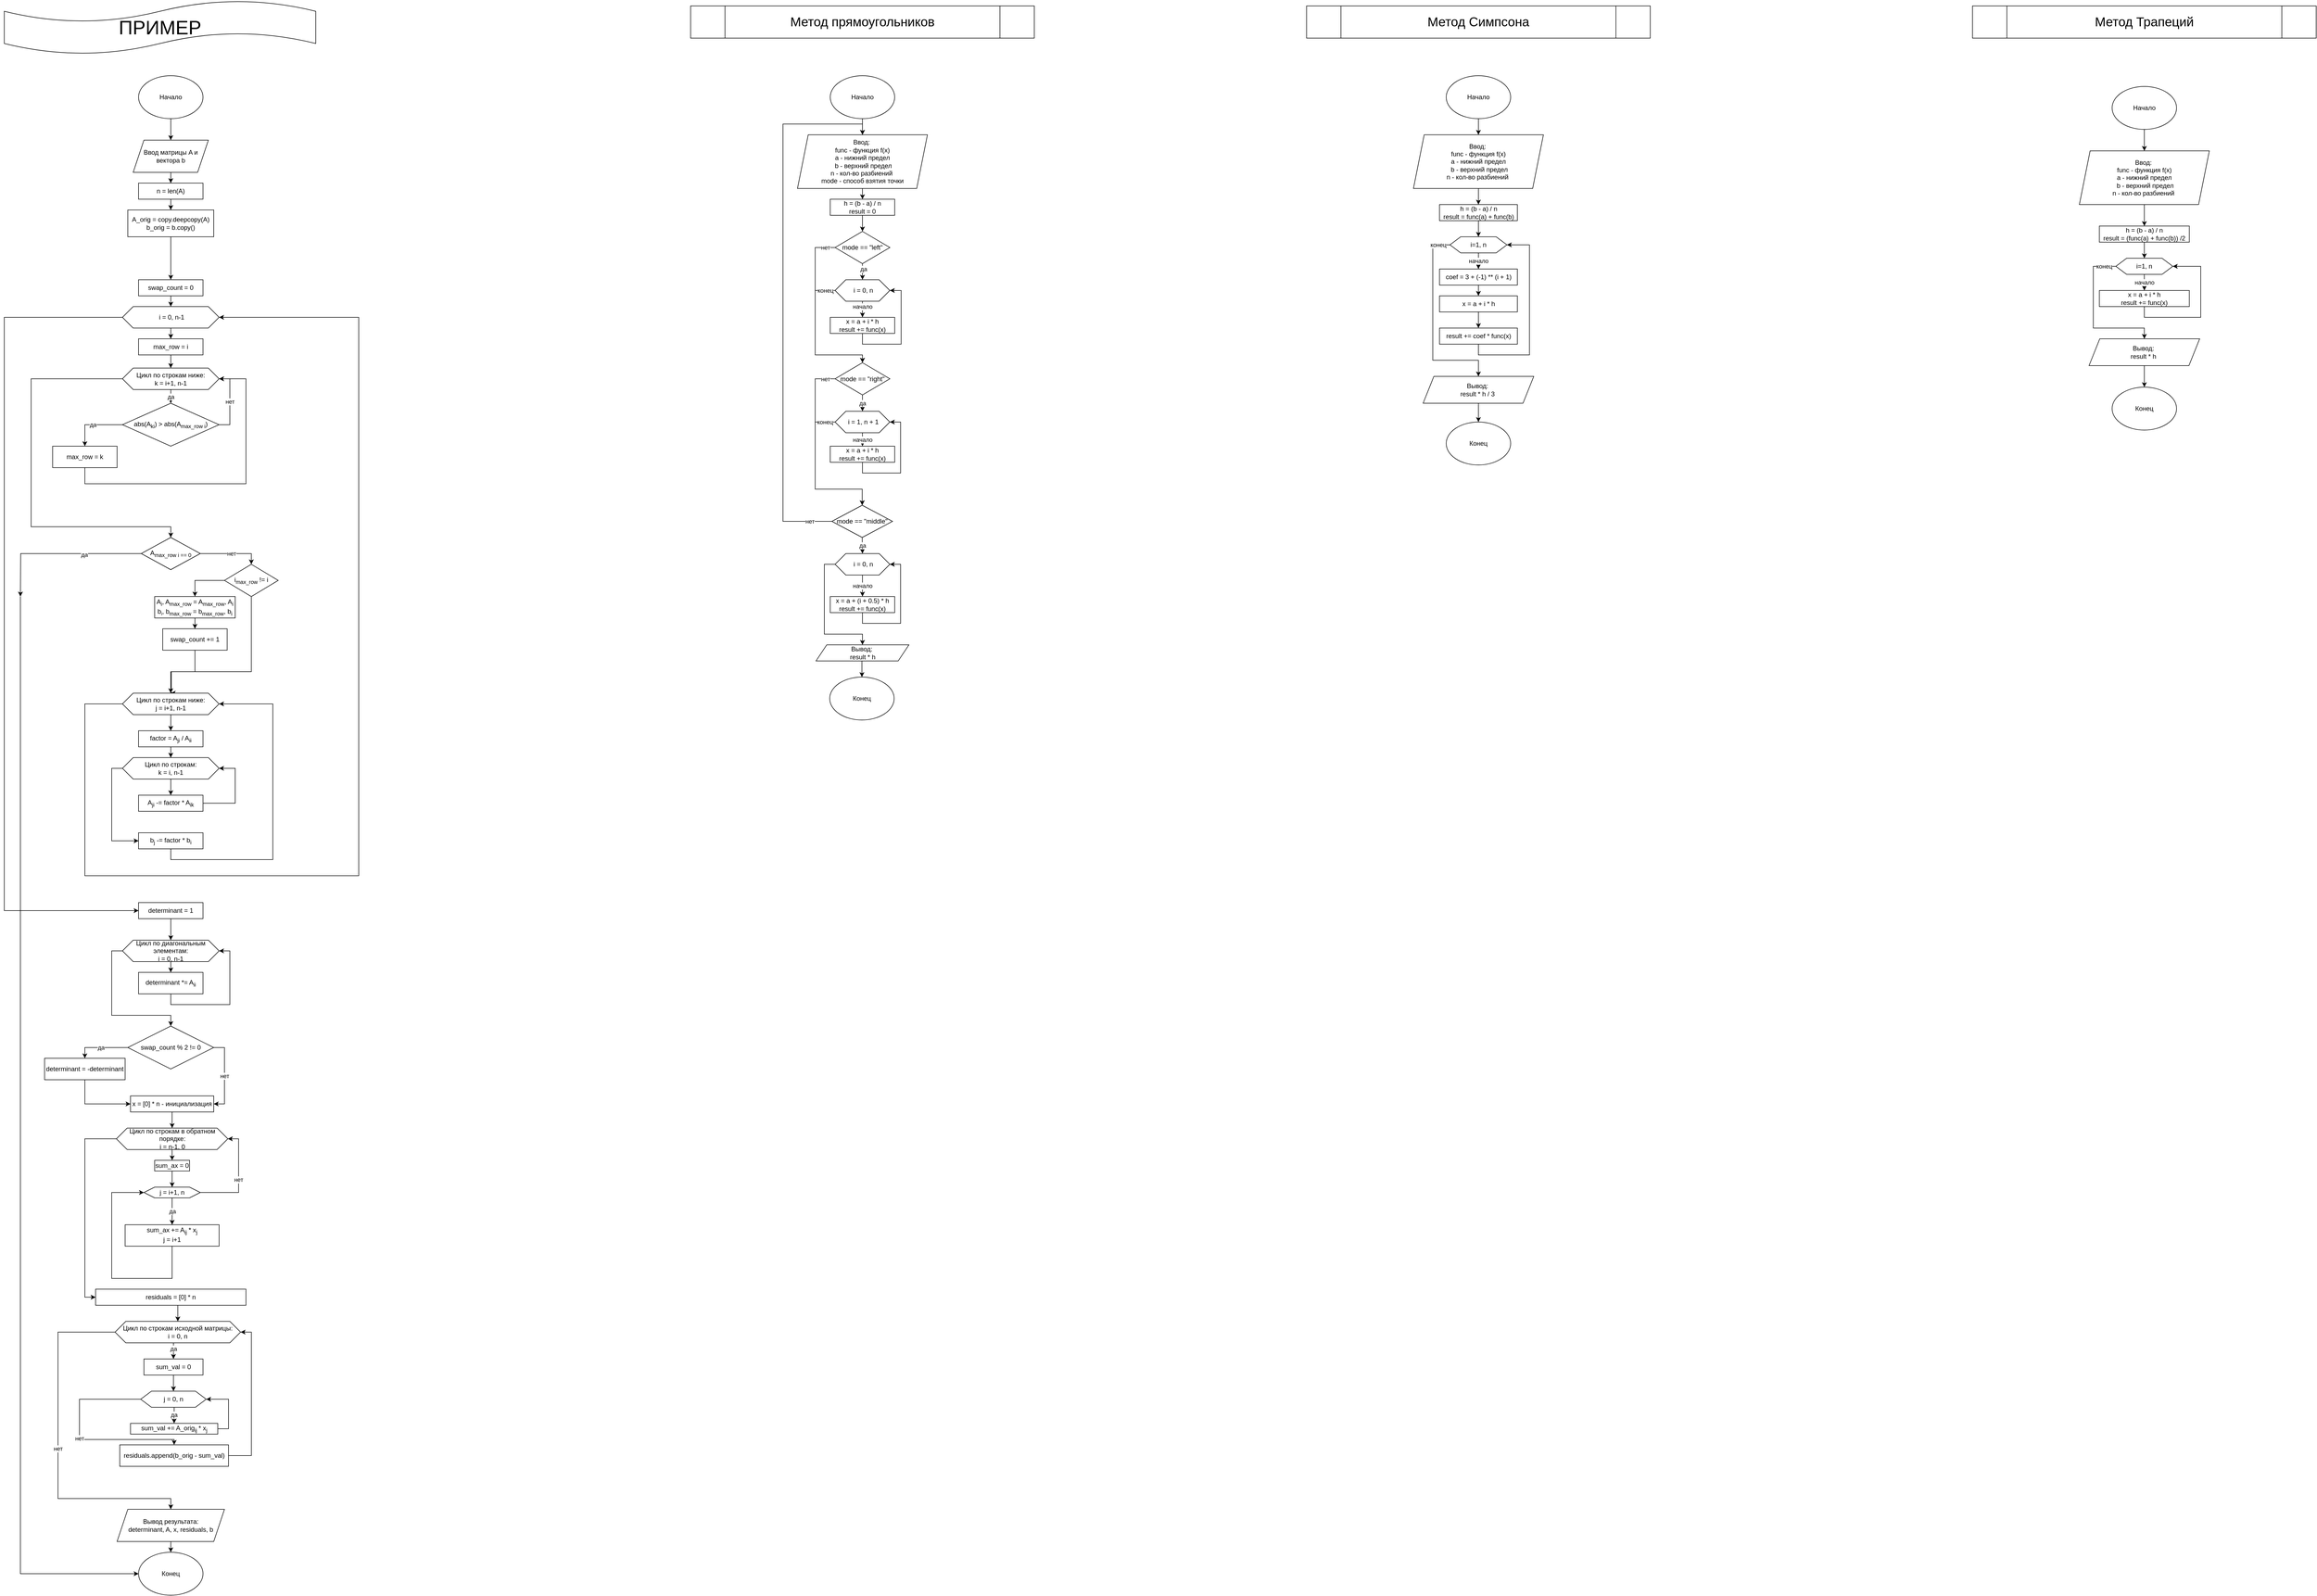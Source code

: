 <mxfile version="26.2.10">
  <diagram id="C5RBs43oDa-KdzZeNtuy" name="Page-1">
    <mxGraphModel dx="3525" dy="5549" grid="1" gridSize="10" guides="1" tooltips="1" connect="1" arrows="1" fold="1" page="1" pageScale="1" pageWidth="827" pageHeight="1169" math="0" shadow="0">
      <root>
        <mxCell id="WIyWlLk6GJQsqaUBKTNV-0" />
        <mxCell id="WIyWlLk6GJQsqaUBKTNV-1" parent="WIyWlLk6GJQsqaUBKTNV-0" />
        <mxCell id="boAWOJrNWtcE8zaU_tjk-0" style="edgeStyle=orthogonalEdgeStyle;rounded=0;orthogonalLoop=1;jettySize=auto;html=1;exitX=0.5;exitY=1;exitDx=0;exitDy=0;" edge="1" parent="WIyWlLk6GJQsqaUBKTNV-1" source="boAWOJrNWtcE8zaU_tjk-1" target="boAWOJrNWtcE8zaU_tjk-3">
          <mxGeometry relative="1" as="geometry" />
        </mxCell>
        <mxCell id="boAWOJrNWtcE8zaU_tjk-1" value="Ввод матрицы A и вектора b" style="shape=parallelogram;perimeter=parallelogramPerimeter;whiteSpace=wrap;html=1;fixedSize=1;" vertex="1" parent="WIyWlLk6GJQsqaUBKTNV-1">
          <mxGeometry x="710" y="60" width="140" height="60" as="geometry" />
        </mxCell>
        <mxCell id="boAWOJrNWtcE8zaU_tjk-2" value="" style="edgeStyle=orthogonalEdgeStyle;rounded=0;orthogonalLoop=1;jettySize=auto;html=1;" edge="1" parent="WIyWlLk6GJQsqaUBKTNV-1" source="boAWOJrNWtcE8zaU_tjk-3" target="boAWOJrNWtcE8zaU_tjk-6">
          <mxGeometry relative="1" as="geometry" />
        </mxCell>
        <mxCell id="boAWOJrNWtcE8zaU_tjk-3" value="n = len(A)" style="rounded=0;whiteSpace=wrap;html=1;" vertex="1" parent="WIyWlLk6GJQsqaUBKTNV-1">
          <mxGeometry x="720" y="140" width="120" height="30" as="geometry" />
        </mxCell>
        <mxCell id="boAWOJrNWtcE8zaU_tjk-4" style="edgeStyle=orthogonalEdgeStyle;rounded=0;orthogonalLoop=1;jettySize=auto;html=1;exitX=0.5;exitY=1;exitDx=0;exitDy=0;entryX=0.5;entryY=0;entryDx=0;entryDy=0;" edge="1" parent="WIyWlLk6GJQsqaUBKTNV-1" source="boAWOJrNWtcE8zaU_tjk-6" target="boAWOJrNWtcE8zaU_tjk-8">
          <mxGeometry relative="1" as="geometry" />
        </mxCell>
        <mxCell id="boAWOJrNWtcE8zaU_tjk-6" value="A_orig = copy.deepcopy(A)&lt;div&gt;b_orig = b.copy()&lt;/div&gt;" style="whiteSpace=wrap;html=1;rounded=0;" vertex="1" parent="WIyWlLk6GJQsqaUBKTNV-1">
          <mxGeometry x="700" y="190" width="160" height="50" as="geometry" />
        </mxCell>
        <mxCell id="boAWOJrNWtcE8zaU_tjk-7" style="edgeStyle=orthogonalEdgeStyle;rounded=0;orthogonalLoop=1;jettySize=auto;html=1;exitX=0.5;exitY=1;exitDx=0;exitDy=0;entryX=0.5;entryY=0;entryDx=0;entryDy=0;" edge="1" parent="WIyWlLk6GJQsqaUBKTNV-1" source="boAWOJrNWtcE8zaU_tjk-8" target="boAWOJrNWtcE8zaU_tjk-11">
          <mxGeometry relative="1" as="geometry" />
        </mxCell>
        <mxCell id="boAWOJrNWtcE8zaU_tjk-8" value="swap_count = 0" style="rounded=0;whiteSpace=wrap;html=1;" vertex="1" parent="WIyWlLk6GJQsqaUBKTNV-1">
          <mxGeometry x="720" y="320" width="120" height="30" as="geometry" />
        </mxCell>
        <mxCell id="boAWOJrNWtcE8zaU_tjk-9" style="edgeStyle=orthogonalEdgeStyle;rounded=0;orthogonalLoop=1;jettySize=auto;html=1;exitX=0.5;exitY=1;exitDx=0;exitDy=0;entryX=0.5;entryY=0;entryDx=0;entryDy=0;" edge="1" parent="WIyWlLk6GJQsqaUBKTNV-1" source="boAWOJrNWtcE8zaU_tjk-11" target="boAWOJrNWtcE8zaU_tjk-13">
          <mxGeometry relative="1" as="geometry" />
        </mxCell>
        <mxCell id="boAWOJrNWtcE8zaU_tjk-10" style="edgeStyle=orthogonalEdgeStyle;rounded=0;orthogonalLoop=1;jettySize=auto;html=1;exitX=0;exitY=0.5;exitDx=0;exitDy=0;entryX=0;entryY=0.5;entryDx=0;entryDy=0;" edge="1" parent="WIyWlLk6GJQsqaUBKTNV-1" source="boAWOJrNWtcE8zaU_tjk-11" target="boAWOJrNWtcE8zaU_tjk-47">
          <mxGeometry relative="1" as="geometry">
            <Array as="points">
              <mxPoint x="470" y="390" />
              <mxPoint x="470" y="1495" />
            </Array>
          </mxGeometry>
        </mxCell>
        <mxCell id="boAWOJrNWtcE8zaU_tjk-11" value="&amp;nbsp;i = 0, n-1" style="shape=hexagon;perimeter=hexagonPerimeter2;whiteSpace=wrap;html=1;fixedSize=1;" vertex="1" parent="WIyWlLk6GJQsqaUBKTNV-1">
          <mxGeometry x="690" y="370" width="180" height="40" as="geometry" />
        </mxCell>
        <mxCell id="boAWOJrNWtcE8zaU_tjk-12" style="edgeStyle=orthogonalEdgeStyle;rounded=0;orthogonalLoop=1;jettySize=auto;html=1;exitX=0.5;exitY=1;exitDx=0;exitDy=0;entryX=0.5;entryY=0;entryDx=0;entryDy=0;" edge="1" parent="WIyWlLk6GJQsqaUBKTNV-1" source="boAWOJrNWtcE8zaU_tjk-13" target="boAWOJrNWtcE8zaU_tjk-16">
          <mxGeometry relative="1" as="geometry" />
        </mxCell>
        <mxCell id="boAWOJrNWtcE8zaU_tjk-13" value="max_row = i" style="rounded=0;whiteSpace=wrap;html=1;" vertex="1" parent="WIyWlLk6GJQsqaUBKTNV-1">
          <mxGeometry x="720" y="430" width="120" height="30" as="geometry" />
        </mxCell>
        <mxCell id="boAWOJrNWtcE8zaU_tjk-14" value="да" style="edgeStyle=orthogonalEdgeStyle;rounded=0;orthogonalLoop=1;jettySize=auto;html=1;exitX=0.5;exitY=1;exitDx=0;exitDy=0;entryX=0.5;entryY=0;entryDx=0;entryDy=0;" edge="1" parent="WIyWlLk6GJQsqaUBKTNV-1" source="boAWOJrNWtcE8zaU_tjk-16" target="boAWOJrNWtcE8zaU_tjk-19">
          <mxGeometry relative="1" as="geometry" />
        </mxCell>
        <mxCell id="boAWOJrNWtcE8zaU_tjk-15" style="edgeStyle=orthogonalEdgeStyle;rounded=0;orthogonalLoop=1;jettySize=auto;html=1;exitX=0;exitY=0.5;exitDx=0;exitDy=0;entryX=0.5;entryY=0;entryDx=0;entryDy=0;" edge="1" parent="WIyWlLk6GJQsqaUBKTNV-1" source="boAWOJrNWtcE8zaU_tjk-16" target="boAWOJrNWtcE8zaU_tjk-25">
          <mxGeometry relative="1" as="geometry">
            <Array as="points">
              <mxPoint x="520" y="505" />
              <mxPoint x="520" y="780" />
              <mxPoint x="780" y="780" />
            </Array>
          </mxGeometry>
        </mxCell>
        <mxCell id="boAWOJrNWtcE8zaU_tjk-16" value="Цикл по строкам ниже:&lt;br&gt;k = i+1, n-1" style="shape=hexagon;perimeter=hexagonPerimeter2;whiteSpace=wrap;html=1;fixedSize=1;" vertex="1" parent="WIyWlLk6GJQsqaUBKTNV-1">
          <mxGeometry x="690" y="484.5" width="180" height="40" as="geometry" />
        </mxCell>
        <mxCell id="boAWOJrNWtcE8zaU_tjk-17" value="нет" style="edgeStyle=orthogonalEdgeStyle;rounded=0;orthogonalLoop=1;jettySize=auto;html=1;exitX=1;exitY=0.5;exitDx=0;exitDy=0;entryX=1;entryY=0.5;entryDx=0;entryDy=0;" edge="1" parent="WIyWlLk6GJQsqaUBKTNV-1" source="boAWOJrNWtcE8zaU_tjk-19" target="boAWOJrNWtcE8zaU_tjk-16">
          <mxGeometry relative="1" as="geometry">
            <mxPoint x="940" y="630" as="targetPoint" />
          </mxGeometry>
        </mxCell>
        <mxCell id="boAWOJrNWtcE8zaU_tjk-18" value="да" style="edgeStyle=orthogonalEdgeStyle;rounded=0;orthogonalLoop=1;jettySize=auto;html=1;exitX=0;exitY=0.5;exitDx=0;exitDy=0;entryX=0.5;entryY=0;entryDx=0;entryDy=0;" edge="1" parent="WIyWlLk6GJQsqaUBKTNV-1" source="boAWOJrNWtcE8zaU_tjk-19" target="boAWOJrNWtcE8zaU_tjk-21">
          <mxGeometry relative="1" as="geometry" />
        </mxCell>
        <mxCell id="boAWOJrNWtcE8zaU_tjk-19" value="abs(A&lt;sub&gt;ki&lt;/sub&gt;) &amp;gt; abs(A&lt;sub&gt;max_row i&lt;/sub&gt;)" style="rhombus;whiteSpace=wrap;html=1;" vertex="1" parent="WIyWlLk6GJQsqaUBKTNV-1">
          <mxGeometry x="690" y="550" width="180" height="80" as="geometry" />
        </mxCell>
        <mxCell id="boAWOJrNWtcE8zaU_tjk-20" style="edgeStyle=orthogonalEdgeStyle;rounded=0;orthogonalLoop=1;jettySize=auto;html=1;exitX=0.5;exitY=1;exitDx=0;exitDy=0;entryX=1;entryY=0.5;entryDx=0;entryDy=0;" edge="1" parent="WIyWlLk6GJQsqaUBKTNV-1" source="boAWOJrNWtcE8zaU_tjk-21" target="boAWOJrNWtcE8zaU_tjk-16">
          <mxGeometry relative="1" as="geometry">
            <Array as="points">
              <mxPoint x="620" y="700" />
              <mxPoint x="920" y="700" />
              <mxPoint x="920" y="505" />
            </Array>
          </mxGeometry>
        </mxCell>
        <mxCell id="boAWOJrNWtcE8zaU_tjk-21" value="max_row = k" style="rounded=0;whiteSpace=wrap;html=1;" vertex="1" parent="WIyWlLk6GJQsqaUBKTNV-1">
          <mxGeometry x="560" y="630" width="120" height="40" as="geometry" />
        </mxCell>
        <mxCell id="boAWOJrNWtcE8zaU_tjk-22" style="edgeStyle=orthogonalEdgeStyle;rounded=0;orthogonalLoop=1;jettySize=auto;html=1;exitX=0;exitY=0.5;exitDx=0;exitDy=0;" edge="1" parent="WIyWlLk6GJQsqaUBKTNV-1" source="boAWOJrNWtcE8zaU_tjk-25">
          <mxGeometry relative="1" as="geometry">
            <mxPoint x="500" y="910" as="targetPoint" />
          </mxGeometry>
        </mxCell>
        <mxCell id="boAWOJrNWtcE8zaU_tjk-23" value="да" style="edgeLabel;html=1;align=center;verticalAlign=middle;resizable=0;points=[];" vertex="1" connectable="0" parent="boAWOJrNWtcE8zaU_tjk-22">
          <mxGeometry x="-0.301" y="2" relative="1" as="geometry">
            <mxPoint as="offset" />
          </mxGeometry>
        </mxCell>
        <mxCell id="boAWOJrNWtcE8zaU_tjk-24" value="нет" style="edgeStyle=orthogonalEdgeStyle;rounded=0;orthogonalLoop=1;jettySize=auto;html=1;exitX=1;exitY=0.5;exitDx=0;exitDy=0;entryX=0.5;entryY=0;entryDx=0;entryDy=0;" edge="1" parent="WIyWlLk6GJQsqaUBKTNV-1" source="boAWOJrNWtcE8zaU_tjk-25" target="boAWOJrNWtcE8zaU_tjk-29">
          <mxGeometry relative="1" as="geometry" />
        </mxCell>
        <mxCell id="boAWOJrNWtcE8zaU_tjk-25" value="A&lt;sub&gt;max_row i == 0&lt;/sub&gt;" style="rhombus;whiteSpace=wrap;html=1;" vertex="1" parent="WIyWlLk6GJQsqaUBKTNV-1">
          <mxGeometry x="725" y="800" width="110" height="60" as="geometry" />
        </mxCell>
        <mxCell id="boAWOJrNWtcE8zaU_tjk-26" style="edgeStyle=orthogonalEdgeStyle;rounded=0;orthogonalLoop=1;jettySize=auto;html=1;entryX=0;entryY=0.5;entryDx=0;entryDy=0;" edge="1" parent="WIyWlLk6GJQsqaUBKTNV-1" target="boAWOJrNWtcE8zaU_tjk-72">
          <mxGeometry relative="1" as="geometry">
            <mxPoint x="500" y="910" as="sourcePoint" />
            <Array as="points">
              <mxPoint x="500" y="910" />
              <mxPoint x="500" y="2550" />
            </Array>
          </mxGeometry>
        </mxCell>
        <mxCell id="boAWOJrNWtcE8zaU_tjk-27" style="edgeStyle=orthogonalEdgeStyle;rounded=0;orthogonalLoop=1;jettySize=auto;html=1;exitX=0;exitY=0.5;exitDx=0;exitDy=0;entryX=0.5;entryY=0;entryDx=0;entryDy=0;" edge="1" parent="WIyWlLk6GJQsqaUBKTNV-1" source="boAWOJrNWtcE8zaU_tjk-29" target="boAWOJrNWtcE8zaU_tjk-31">
          <mxGeometry relative="1" as="geometry" />
        </mxCell>
        <mxCell id="boAWOJrNWtcE8zaU_tjk-28" style="edgeStyle=orthogonalEdgeStyle;rounded=0;orthogonalLoop=1;jettySize=auto;html=1;exitX=0.5;exitY=1;exitDx=0;exitDy=0;" edge="1" parent="WIyWlLk6GJQsqaUBKTNV-1" source="boAWOJrNWtcE8zaU_tjk-29">
          <mxGeometry relative="1" as="geometry">
            <mxPoint x="780" y="1090" as="targetPoint" />
            <Array as="points">
              <mxPoint x="930" y="1050" />
              <mxPoint x="781" y="1050" />
              <mxPoint x="781" y="1090" />
            </Array>
          </mxGeometry>
        </mxCell>
        <mxCell id="boAWOJrNWtcE8zaU_tjk-29" value="i&lt;sub&gt;max_row&lt;/sub&gt; != i" style="rhombus;whiteSpace=wrap;html=1;" vertex="1" parent="WIyWlLk6GJQsqaUBKTNV-1">
          <mxGeometry x="880" y="850" width="100" height="60" as="geometry" />
        </mxCell>
        <mxCell id="boAWOJrNWtcE8zaU_tjk-30" style="edgeStyle=orthogonalEdgeStyle;rounded=0;orthogonalLoop=1;jettySize=auto;html=1;exitX=0.5;exitY=1;exitDx=0;exitDy=0;entryX=0.5;entryY=0;entryDx=0;entryDy=0;" edge="1" parent="WIyWlLk6GJQsqaUBKTNV-1" source="boAWOJrNWtcE8zaU_tjk-31" target="boAWOJrNWtcE8zaU_tjk-33">
          <mxGeometry relative="1" as="geometry" />
        </mxCell>
        <mxCell id="boAWOJrNWtcE8zaU_tjk-31" value="A&lt;sub&gt;i&lt;/sub&gt;, A&lt;sub&gt;max_row&lt;/sub&gt; = A&lt;sub&gt;max_row&lt;/sub&gt;, A&lt;sub&gt;i&lt;/sub&gt;&lt;br&gt;b&lt;span style=&quot;font-size: 10px;&quot;&gt;&lt;sub&gt;i&lt;/sub&gt;&lt;/span&gt;, b&lt;sub&gt;max_row&lt;/sub&gt; = b&lt;sub&gt;max_row&lt;/sub&gt;, b&lt;sub&gt;i&lt;/sub&gt;" style="rounded=0;whiteSpace=wrap;html=1;" vertex="1" parent="WIyWlLk6GJQsqaUBKTNV-1">
          <mxGeometry x="750" y="910" width="150" height="40" as="geometry" />
        </mxCell>
        <mxCell id="boAWOJrNWtcE8zaU_tjk-32" style="edgeStyle=orthogonalEdgeStyle;rounded=0;orthogonalLoop=1;jettySize=auto;html=1;exitX=0.5;exitY=1;exitDx=0;exitDy=0;entryX=0.5;entryY=0;entryDx=0;entryDy=0;" edge="1" parent="WIyWlLk6GJQsqaUBKTNV-1" source="boAWOJrNWtcE8zaU_tjk-33" target="boAWOJrNWtcE8zaU_tjk-36">
          <mxGeometry relative="1" as="geometry" />
        </mxCell>
        <mxCell id="boAWOJrNWtcE8zaU_tjk-33" value="swap_count += 1" style="rounded=0;whiteSpace=wrap;html=1;" vertex="1" parent="WIyWlLk6GJQsqaUBKTNV-1">
          <mxGeometry x="765" y="970" width="120" height="40" as="geometry" />
        </mxCell>
        <mxCell id="boAWOJrNWtcE8zaU_tjk-34" style="edgeStyle=orthogonalEdgeStyle;rounded=0;orthogonalLoop=1;jettySize=auto;html=1;exitX=0.5;exitY=1;exitDx=0;exitDy=0;" edge="1" parent="WIyWlLk6GJQsqaUBKTNV-1" source="boAWOJrNWtcE8zaU_tjk-36" target="boAWOJrNWtcE8zaU_tjk-38">
          <mxGeometry relative="1" as="geometry" />
        </mxCell>
        <mxCell id="boAWOJrNWtcE8zaU_tjk-35" style="edgeStyle=orthogonalEdgeStyle;rounded=0;orthogonalLoop=1;jettySize=auto;html=1;exitX=0;exitY=0.5;exitDx=0;exitDy=0;entryX=1;entryY=0.5;entryDx=0;entryDy=0;" edge="1" parent="WIyWlLk6GJQsqaUBKTNV-1" source="boAWOJrNWtcE8zaU_tjk-36" target="boAWOJrNWtcE8zaU_tjk-11">
          <mxGeometry relative="1" as="geometry">
            <Array as="points">
              <mxPoint x="620" y="1110" />
              <mxPoint x="620" y="1430" />
              <mxPoint x="1130" y="1430" />
              <mxPoint x="1130" y="390" />
            </Array>
          </mxGeometry>
        </mxCell>
        <mxCell id="boAWOJrNWtcE8zaU_tjk-36" value="Цикл по строкам ниже:&lt;br&gt;j = i+1, n-1" style="shape=hexagon;perimeter=hexagonPerimeter2;whiteSpace=wrap;html=1;fixedSize=1;" vertex="1" parent="WIyWlLk6GJQsqaUBKTNV-1">
          <mxGeometry x="690" y="1090" width="180" height="40" as="geometry" />
        </mxCell>
        <mxCell id="boAWOJrNWtcE8zaU_tjk-37" style="edgeStyle=orthogonalEdgeStyle;rounded=0;orthogonalLoop=1;jettySize=auto;html=1;exitX=0.5;exitY=1;exitDx=0;exitDy=0;" edge="1" parent="WIyWlLk6GJQsqaUBKTNV-1" source="boAWOJrNWtcE8zaU_tjk-38" target="boAWOJrNWtcE8zaU_tjk-41">
          <mxGeometry relative="1" as="geometry" />
        </mxCell>
        <mxCell id="boAWOJrNWtcE8zaU_tjk-38" value="factor = A&lt;sub&gt;ji&lt;/sub&gt; / A&lt;sub&gt;ii&lt;/sub&gt;" style="rounded=0;whiteSpace=wrap;html=1;" vertex="1" parent="WIyWlLk6GJQsqaUBKTNV-1">
          <mxGeometry x="720" y="1160" width="120" height="30" as="geometry" />
        </mxCell>
        <mxCell id="boAWOJrNWtcE8zaU_tjk-39" style="edgeStyle=orthogonalEdgeStyle;rounded=0;orthogonalLoop=1;jettySize=auto;html=1;exitX=0.5;exitY=1;exitDx=0;exitDy=0;entryX=0.5;entryY=0;entryDx=0;entryDy=0;" edge="1" parent="WIyWlLk6GJQsqaUBKTNV-1" source="boAWOJrNWtcE8zaU_tjk-41" target="boAWOJrNWtcE8zaU_tjk-43">
          <mxGeometry relative="1" as="geometry" />
        </mxCell>
        <mxCell id="boAWOJrNWtcE8zaU_tjk-40" style="edgeStyle=orthogonalEdgeStyle;rounded=0;orthogonalLoop=1;jettySize=auto;html=1;exitX=0;exitY=0.5;exitDx=0;exitDy=0;entryX=0;entryY=0.5;entryDx=0;entryDy=0;" edge="1" parent="WIyWlLk6GJQsqaUBKTNV-1" source="boAWOJrNWtcE8zaU_tjk-41" target="boAWOJrNWtcE8zaU_tjk-45">
          <mxGeometry relative="1" as="geometry" />
        </mxCell>
        <mxCell id="boAWOJrNWtcE8zaU_tjk-41" value="Цикл по строкам:&lt;br&gt;k = i, n-1" style="shape=hexagon;perimeter=hexagonPerimeter2;whiteSpace=wrap;html=1;fixedSize=1;" vertex="1" parent="WIyWlLk6GJQsqaUBKTNV-1">
          <mxGeometry x="690" y="1210" width="180" height="40" as="geometry" />
        </mxCell>
        <mxCell id="boAWOJrNWtcE8zaU_tjk-42" style="edgeStyle=orthogonalEdgeStyle;rounded=0;orthogonalLoop=1;jettySize=auto;html=1;exitX=1;exitY=0.5;exitDx=0;exitDy=0;entryX=1;entryY=0.5;entryDx=0;entryDy=0;" edge="1" parent="WIyWlLk6GJQsqaUBKTNV-1" source="boAWOJrNWtcE8zaU_tjk-43" target="boAWOJrNWtcE8zaU_tjk-41">
          <mxGeometry relative="1" as="geometry">
            <Array as="points">
              <mxPoint x="900" y="1295" />
              <mxPoint x="900" y="1230" />
            </Array>
          </mxGeometry>
        </mxCell>
        <mxCell id="boAWOJrNWtcE8zaU_tjk-43" value="A&lt;sub&gt;ji&lt;/sub&gt;&amp;nbsp;-= factor * A&lt;sub&gt;ik&lt;/sub&gt;" style="rounded=0;whiteSpace=wrap;html=1;" vertex="1" parent="WIyWlLk6GJQsqaUBKTNV-1">
          <mxGeometry x="720" y="1280" width="120" height="30" as="geometry" />
        </mxCell>
        <mxCell id="boAWOJrNWtcE8zaU_tjk-44" style="edgeStyle=orthogonalEdgeStyle;rounded=0;orthogonalLoop=1;jettySize=auto;html=1;exitX=0.5;exitY=1;exitDx=0;exitDy=0;entryX=1;entryY=0.5;entryDx=0;entryDy=0;" edge="1" parent="WIyWlLk6GJQsqaUBKTNV-1" source="boAWOJrNWtcE8zaU_tjk-45" target="boAWOJrNWtcE8zaU_tjk-36">
          <mxGeometry relative="1" as="geometry">
            <Array as="points">
              <mxPoint x="780" y="1400" />
              <mxPoint x="970" y="1400" />
              <mxPoint x="970" y="1110" />
            </Array>
          </mxGeometry>
        </mxCell>
        <mxCell id="boAWOJrNWtcE8zaU_tjk-45" value="b&lt;sub&gt;j&lt;/sub&gt;&amp;nbsp;-= factor * b&lt;sub&gt;i&lt;/sub&gt;" style="rounded=0;whiteSpace=wrap;html=1;" vertex="1" parent="WIyWlLk6GJQsqaUBKTNV-1">
          <mxGeometry x="720" y="1350" width="120" height="30" as="geometry" />
        </mxCell>
        <mxCell id="boAWOJrNWtcE8zaU_tjk-46" style="edgeStyle=orthogonalEdgeStyle;rounded=0;orthogonalLoop=1;jettySize=auto;html=1;exitX=0.5;exitY=1;exitDx=0;exitDy=0;entryX=0.5;entryY=0;entryDx=0;entryDy=0;" edge="1" parent="WIyWlLk6GJQsqaUBKTNV-1" source="boAWOJrNWtcE8zaU_tjk-47" target="boAWOJrNWtcE8zaU_tjk-50">
          <mxGeometry relative="1" as="geometry" />
        </mxCell>
        <mxCell id="boAWOJrNWtcE8zaU_tjk-47" value="determinant = 1" style="rounded=0;whiteSpace=wrap;html=1;" vertex="1" parent="WIyWlLk6GJQsqaUBKTNV-1">
          <mxGeometry x="720" y="1480" width="120" height="30" as="geometry" />
        </mxCell>
        <mxCell id="boAWOJrNWtcE8zaU_tjk-48" style="edgeStyle=orthogonalEdgeStyle;rounded=0;orthogonalLoop=1;jettySize=auto;html=1;exitX=0.5;exitY=1;exitDx=0;exitDy=0;entryX=0.5;entryY=0;entryDx=0;entryDy=0;" edge="1" parent="WIyWlLk6GJQsqaUBKTNV-1" source="boAWOJrNWtcE8zaU_tjk-50" target="boAWOJrNWtcE8zaU_tjk-52">
          <mxGeometry relative="1" as="geometry" />
        </mxCell>
        <mxCell id="boAWOJrNWtcE8zaU_tjk-49" style="edgeStyle=orthogonalEdgeStyle;rounded=0;orthogonalLoop=1;jettySize=auto;html=1;exitX=0;exitY=0.5;exitDx=0;exitDy=0;entryX=0.5;entryY=0;entryDx=0;entryDy=0;" edge="1" parent="WIyWlLk6GJQsqaUBKTNV-1" source="boAWOJrNWtcE8zaU_tjk-50" target="boAWOJrNWtcE8zaU_tjk-55">
          <mxGeometry relative="1" as="geometry">
            <Array as="points">
              <mxPoint x="670" y="1570" />
              <mxPoint x="670" y="1690" />
              <mxPoint x="780" y="1690" />
            </Array>
          </mxGeometry>
        </mxCell>
        <mxCell id="boAWOJrNWtcE8zaU_tjk-50" value="Цикл по диагональным элементам:&lt;br&gt;i = 0, n-1" style="shape=hexagon;perimeter=hexagonPerimeter2;whiteSpace=wrap;html=1;fixedSize=1;" vertex="1" parent="WIyWlLk6GJQsqaUBKTNV-1">
          <mxGeometry x="690" y="1550" width="180" height="40" as="geometry" />
        </mxCell>
        <mxCell id="boAWOJrNWtcE8zaU_tjk-51" style="edgeStyle=orthogonalEdgeStyle;rounded=0;orthogonalLoop=1;jettySize=auto;html=1;exitX=0.5;exitY=1;exitDx=0;exitDy=0;entryX=1;entryY=0.5;entryDx=0;entryDy=0;" edge="1" parent="WIyWlLk6GJQsqaUBKTNV-1" source="boAWOJrNWtcE8zaU_tjk-52" target="boAWOJrNWtcE8zaU_tjk-50">
          <mxGeometry relative="1" as="geometry">
            <Array as="points">
              <mxPoint x="780" y="1670" />
              <mxPoint x="890" y="1670" />
              <mxPoint x="890" y="1570" />
            </Array>
          </mxGeometry>
        </mxCell>
        <mxCell id="boAWOJrNWtcE8zaU_tjk-52" value="determinant *= A&lt;sub&gt;ii&lt;/sub&gt;" style="rounded=0;whiteSpace=wrap;html=1;" vertex="1" parent="WIyWlLk6GJQsqaUBKTNV-1">
          <mxGeometry x="720" y="1610" width="120" height="40" as="geometry" />
        </mxCell>
        <mxCell id="boAWOJrNWtcE8zaU_tjk-53" value="да" style="edgeStyle=orthogonalEdgeStyle;rounded=0;orthogonalLoop=1;jettySize=auto;html=1;exitX=0;exitY=0.5;exitDx=0;exitDy=0;entryX=0.5;entryY=0;entryDx=0;entryDy=0;" edge="1" parent="WIyWlLk6GJQsqaUBKTNV-1" source="boAWOJrNWtcE8zaU_tjk-55" target="boAWOJrNWtcE8zaU_tjk-57">
          <mxGeometry relative="1" as="geometry" />
        </mxCell>
        <mxCell id="boAWOJrNWtcE8zaU_tjk-54" value="нет" style="edgeStyle=orthogonalEdgeStyle;rounded=0;orthogonalLoop=1;jettySize=auto;html=1;exitX=1;exitY=0.5;exitDx=0;exitDy=0;entryX=1;entryY=0.5;entryDx=0;entryDy=0;" edge="1" parent="WIyWlLk6GJQsqaUBKTNV-1" source="boAWOJrNWtcE8zaU_tjk-55" target="boAWOJrNWtcE8zaU_tjk-59">
          <mxGeometry relative="1" as="geometry" />
        </mxCell>
        <mxCell id="boAWOJrNWtcE8zaU_tjk-55" value="swap_count % 2 != 0" style="rhombus;whiteSpace=wrap;html=1;" vertex="1" parent="WIyWlLk6GJQsqaUBKTNV-1">
          <mxGeometry x="700" y="1710" width="160" height="80" as="geometry" />
        </mxCell>
        <mxCell id="boAWOJrNWtcE8zaU_tjk-56" style="edgeStyle=orthogonalEdgeStyle;rounded=0;orthogonalLoop=1;jettySize=auto;html=1;exitX=0.5;exitY=1;exitDx=0;exitDy=0;entryX=0;entryY=0.5;entryDx=0;entryDy=0;" edge="1" parent="WIyWlLk6GJQsqaUBKTNV-1" source="boAWOJrNWtcE8zaU_tjk-57" target="boAWOJrNWtcE8zaU_tjk-59">
          <mxGeometry relative="1" as="geometry" />
        </mxCell>
        <mxCell id="boAWOJrNWtcE8zaU_tjk-57" value="determinant = -determinant" style="rounded=0;whiteSpace=wrap;html=1;" vertex="1" parent="WIyWlLk6GJQsqaUBKTNV-1">
          <mxGeometry x="545" y="1770" width="150" height="40" as="geometry" />
        </mxCell>
        <mxCell id="boAWOJrNWtcE8zaU_tjk-58" style="edgeStyle=orthogonalEdgeStyle;rounded=0;orthogonalLoop=1;jettySize=auto;html=1;exitX=0.5;exitY=1;exitDx=0;exitDy=0;entryX=0.5;entryY=0;entryDx=0;entryDy=0;" edge="1" parent="WIyWlLk6GJQsqaUBKTNV-1" source="boAWOJrNWtcE8zaU_tjk-59" target="boAWOJrNWtcE8zaU_tjk-62">
          <mxGeometry relative="1" as="geometry" />
        </mxCell>
        <mxCell id="boAWOJrNWtcE8zaU_tjk-59" value="x = [0] * n - инициализация" style="rounded=0;whiteSpace=wrap;html=1;" vertex="1" parent="WIyWlLk6GJQsqaUBKTNV-1">
          <mxGeometry x="705" y="1840" width="155" height="30" as="geometry" />
        </mxCell>
        <mxCell id="boAWOJrNWtcE8zaU_tjk-60" style="edgeStyle=orthogonalEdgeStyle;rounded=0;orthogonalLoop=1;jettySize=auto;html=1;exitX=0;exitY=0.5;exitDx=0;exitDy=0;entryX=0;entryY=0.5;entryDx=0;entryDy=0;" edge="1" parent="WIyWlLk6GJQsqaUBKTNV-1" source="boAWOJrNWtcE8zaU_tjk-62" target="boAWOJrNWtcE8zaU_tjk-66">
          <mxGeometry relative="1" as="geometry" />
        </mxCell>
        <mxCell id="boAWOJrNWtcE8zaU_tjk-61" style="edgeStyle=orthogonalEdgeStyle;rounded=0;orthogonalLoop=1;jettySize=auto;html=1;exitX=0.5;exitY=1;exitDx=0;exitDy=0;entryX=0.5;entryY=0;entryDx=0;entryDy=0;" edge="1" parent="WIyWlLk6GJQsqaUBKTNV-1" source="boAWOJrNWtcE8zaU_tjk-62" target="boAWOJrNWtcE8zaU_tjk-77">
          <mxGeometry relative="1" as="geometry" />
        </mxCell>
        <mxCell id="boAWOJrNWtcE8zaU_tjk-62" value="Цикл по строкам в обратном порядке:&lt;br&gt;i = n-1, 0" style="shape=hexagon;perimeter=hexagonPerimeter2;whiteSpace=wrap;html=1;fixedSize=1;" vertex="1" parent="WIyWlLk6GJQsqaUBKTNV-1">
          <mxGeometry x="678.75" y="1900" width="207.5" height="40" as="geometry" />
        </mxCell>
        <mxCell id="boAWOJrNWtcE8zaU_tjk-63" style="edgeStyle=orthogonalEdgeStyle;rounded=0;orthogonalLoop=1;jettySize=auto;html=1;exitX=0.5;exitY=1;exitDx=0;exitDy=0;entryX=0;entryY=0.5;entryDx=0;entryDy=0;" edge="1" parent="WIyWlLk6GJQsqaUBKTNV-1" source="boAWOJrNWtcE8zaU_tjk-64" target="boAWOJrNWtcE8zaU_tjk-75">
          <mxGeometry relative="1" as="geometry">
            <Array as="points">
              <mxPoint x="783" y="2180" />
              <mxPoint x="670" y="2180" />
              <mxPoint x="670" y="2020" />
            </Array>
          </mxGeometry>
        </mxCell>
        <mxCell id="boAWOJrNWtcE8zaU_tjk-64" value="sum_ax += A&lt;sub&gt;ij&lt;/sub&gt; * x&lt;sub&gt;j&lt;br&gt;&lt;/sub&gt;j = i+1&lt;sub&gt;&lt;/sub&gt;" style="rounded=0;whiteSpace=wrap;html=1;" vertex="1" parent="WIyWlLk6GJQsqaUBKTNV-1">
          <mxGeometry x="695" y="2080" width="175" height="40" as="geometry" />
        </mxCell>
        <mxCell id="boAWOJrNWtcE8zaU_tjk-65" style="edgeStyle=orthogonalEdgeStyle;rounded=0;orthogonalLoop=1;jettySize=auto;html=1;exitX=0.5;exitY=1;exitDx=0;exitDy=0;entryX=0.5;entryY=0;entryDx=0;entryDy=0;" edge="1" parent="WIyWlLk6GJQsqaUBKTNV-1" source="boAWOJrNWtcE8zaU_tjk-66" target="boAWOJrNWtcE8zaU_tjk-69">
          <mxGeometry relative="1" as="geometry" />
        </mxCell>
        <mxCell id="boAWOJrNWtcE8zaU_tjk-66" value="residuals = [0] * n" style="rounded=0;whiteSpace=wrap;html=1;" vertex="1" parent="WIyWlLk6GJQsqaUBKTNV-1">
          <mxGeometry x="640" y="2200" width="280" height="30" as="geometry" />
        </mxCell>
        <mxCell id="boAWOJrNWtcE8zaU_tjk-67" value="да" style="edgeStyle=orthogonalEdgeStyle;rounded=0;orthogonalLoop=1;jettySize=auto;html=1;exitX=0.5;exitY=1;exitDx=0;exitDy=0;entryX=0.5;entryY=0;entryDx=0;entryDy=0;" edge="1" parent="WIyWlLk6GJQsqaUBKTNV-1" source="boAWOJrNWtcE8zaU_tjk-69" target="boAWOJrNWtcE8zaU_tjk-79">
          <mxGeometry relative="1" as="geometry" />
        </mxCell>
        <mxCell id="boAWOJrNWtcE8zaU_tjk-68" value="нет" style="edgeStyle=orthogonalEdgeStyle;rounded=0;orthogonalLoop=1;jettySize=auto;html=1;exitX=0;exitY=0.5;exitDx=0;exitDy=0;entryX=0.5;entryY=0;entryDx=0;entryDy=0;" edge="1" parent="WIyWlLk6GJQsqaUBKTNV-1" source="boAWOJrNWtcE8zaU_tjk-69" target="boAWOJrNWtcE8zaU_tjk-71">
          <mxGeometry relative="1" as="geometry">
            <Array as="points">
              <mxPoint x="570" y="2280" />
              <mxPoint x="570" y="2590" />
            </Array>
          </mxGeometry>
        </mxCell>
        <mxCell id="boAWOJrNWtcE8zaU_tjk-69" value="Цикл по строкам исходной матрицы:&lt;br&gt;i = 0, n" style="shape=hexagon;perimeter=hexagonPerimeter2;whiteSpace=wrap;html=1;fixedSize=1;" vertex="1" parent="WIyWlLk6GJQsqaUBKTNV-1">
          <mxGeometry x="676.25" y="2260" width="233.75" height="40" as="geometry" />
        </mxCell>
        <mxCell id="boAWOJrNWtcE8zaU_tjk-70" style="edgeStyle=orthogonalEdgeStyle;rounded=0;orthogonalLoop=1;jettySize=auto;html=1;exitX=0.5;exitY=1;exitDx=0;exitDy=0;entryX=0.5;entryY=0;entryDx=0;entryDy=0;" edge="1" parent="WIyWlLk6GJQsqaUBKTNV-1" source="boAWOJrNWtcE8zaU_tjk-71" target="boAWOJrNWtcE8zaU_tjk-72">
          <mxGeometry relative="1" as="geometry" />
        </mxCell>
        <mxCell id="boAWOJrNWtcE8zaU_tjk-71" value="Вывод результата:&lt;br&gt;determinant, A, x, residuals, b" style="shape=parallelogram;perimeter=parallelogramPerimeter;whiteSpace=wrap;html=1;fixedSize=1;" vertex="1" parent="WIyWlLk6GJQsqaUBKTNV-1">
          <mxGeometry x="680" y="2610" width="200" height="60" as="geometry" />
        </mxCell>
        <mxCell id="boAWOJrNWtcE8zaU_tjk-72" value="Конец" style="ellipse;whiteSpace=wrap;html=1;" vertex="1" parent="WIyWlLk6GJQsqaUBKTNV-1">
          <mxGeometry x="720" y="2690" width="120" height="80" as="geometry" />
        </mxCell>
        <mxCell id="boAWOJrNWtcE8zaU_tjk-73" value="да" style="edgeStyle=orthogonalEdgeStyle;rounded=0;orthogonalLoop=1;jettySize=auto;html=1;exitX=0.5;exitY=1;exitDx=0;exitDy=0;entryX=0.5;entryY=0;entryDx=0;entryDy=0;" edge="1" parent="WIyWlLk6GJQsqaUBKTNV-1" source="boAWOJrNWtcE8zaU_tjk-75" target="boAWOJrNWtcE8zaU_tjk-64">
          <mxGeometry relative="1" as="geometry" />
        </mxCell>
        <mxCell id="boAWOJrNWtcE8zaU_tjk-74" value="нет" style="edgeStyle=orthogonalEdgeStyle;rounded=0;orthogonalLoop=1;jettySize=auto;html=1;exitX=1;exitY=0.5;exitDx=0;exitDy=0;entryX=1;entryY=0.5;entryDx=0;entryDy=0;" edge="1" parent="WIyWlLk6GJQsqaUBKTNV-1" source="boAWOJrNWtcE8zaU_tjk-75" target="boAWOJrNWtcE8zaU_tjk-62">
          <mxGeometry relative="1" as="geometry" />
        </mxCell>
        <mxCell id="boAWOJrNWtcE8zaU_tjk-75" value="j = i+1, n" style="shape=hexagon;perimeter=hexagonPerimeter2;whiteSpace=wrap;html=1;fixedSize=1;" vertex="1" parent="WIyWlLk6GJQsqaUBKTNV-1">
          <mxGeometry x="730" y="2010" width="105" height="20" as="geometry" />
        </mxCell>
        <mxCell id="boAWOJrNWtcE8zaU_tjk-76" style="edgeStyle=orthogonalEdgeStyle;rounded=0;orthogonalLoop=1;jettySize=auto;html=1;exitX=0.5;exitY=1;exitDx=0;exitDy=0;entryX=0.5;entryY=0;entryDx=0;entryDy=0;" edge="1" parent="WIyWlLk6GJQsqaUBKTNV-1" source="boAWOJrNWtcE8zaU_tjk-77" target="boAWOJrNWtcE8zaU_tjk-75">
          <mxGeometry relative="1" as="geometry" />
        </mxCell>
        <mxCell id="boAWOJrNWtcE8zaU_tjk-77" value="sum_ax = 0" style="rounded=0;whiteSpace=wrap;html=1;" vertex="1" parent="WIyWlLk6GJQsqaUBKTNV-1">
          <mxGeometry x="750" y="1960" width="65" height="20" as="geometry" />
        </mxCell>
        <mxCell id="boAWOJrNWtcE8zaU_tjk-78" style="edgeStyle=orthogonalEdgeStyle;rounded=0;orthogonalLoop=1;jettySize=auto;html=1;exitX=0.5;exitY=1;exitDx=0;exitDy=0;entryX=0.5;entryY=0;entryDx=0;entryDy=0;" edge="1" parent="WIyWlLk6GJQsqaUBKTNV-1" source="boAWOJrNWtcE8zaU_tjk-79" target="boAWOJrNWtcE8zaU_tjk-82">
          <mxGeometry relative="1" as="geometry" />
        </mxCell>
        <mxCell id="boAWOJrNWtcE8zaU_tjk-79" value="sum_val = 0" style="rounded=0;whiteSpace=wrap;html=1;" vertex="1" parent="WIyWlLk6GJQsqaUBKTNV-1">
          <mxGeometry x="730.01" y="2330" width="110" height="30" as="geometry" />
        </mxCell>
        <mxCell id="boAWOJrNWtcE8zaU_tjk-80" value="да" style="edgeStyle=orthogonalEdgeStyle;rounded=0;orthogonalLoop=1;jettySize=auto;html=1;exitX=0.5;exitY=1;exitDx=0;exitDy=0;entryX=0.5;entryY=0;entryDx=0;entryDy=0;" edge="1" parent="WIyWlLk6GJQsqaUBKTNV-1" source="boAWOJrNWtcE8zaU_tjk-82" target="boAWOJrNWtcE8zaU_tjk-84">
          <mxGeometry relative="1" as="geometry" />
        </mxCell>
        <mxCell id="boAWOJrNWtcE8zaU_tjk-81" value="нет" style="edgeStyle=orthogonalEdgeStyle;rounded=0;orthogonalLoop=1;jettySize=auto;html=1;exitX=0;exitY=0.5;exitDx=0;exitDy=0;entryX=0.5;entryY=0;entryDx=0;entryDy=0;" edge="1" parent="WIyWlLk6GJQsqaUBKTNV-1" source="boAWOJrNWtcE8zaU_tjk-82" target="boAWOJrNWtcE8zaU_tjk-86">
          <mxGeometry relative="1" as="geometry">
            <Array as="points">
              <mxPoint x="610" y="2405" />
              <mxPoint x="610" y="2480" />
            </Array>
          </mxGeometry>
        </mxCell>
        <mxCell id="boAWOJrNWtcE8zaU_tjk-82" value="j = 0, n" style="shape=hexagon;perimeter=hexagonPerimeter2;whiteSpace=wrap;html=1;fixedSize=1;" vertex="1" parent="WIyWlLk6GJQsqaUBKTNV-1">
          <mxGeometry x="724.07" y="2390" width="121.87" height="30" as="geometry" />
        </mxCell>
        <mxCell id="boAWOJrNWtcE8zaU_tjk-83" style="edgeStyle=orthogonalEdgeStyle;rounded=0;orthogonalLoop=1;jettySize=auto;html=1;exitX=1;exitY=0.5;exitDx=0;exitDy=0;entryX=1;entryY=0.5;entryDx=0;entryDy=0;" edge="1" parent="WIyWlLk6GJQsqaUBKTNV-1" source="boAWOJrNWtcE8zaU_tjk-84" target="boAWOJrNWtcE8zaU_tjk-82">
          <mxGeometry relative="1" as="geometry" />
        </mxCell>
        <mxCell id="boAWOJrNWtcE8zaU_tjk-84" value="sum_val += A_orig&lt;sub&gt;ij &lt;/sub&gt;* x&lt;sub&gt;j&lt;/sub&gt;" style="rounded=0;whiteSpace=wrap;html=1;" vertex="1" parent="WIyWlLk6GJQsqaUBKTNV-1">
          <mxGeometry x="705" y="2450" width="162.5" height="20" as="geometry" />
        </mxCell>
        <mxCell id="boAWOJrNWtcE8zaU_tjk-85" style="edgeStyle=orthogonalEdgeStyle;rounded=0;orthogonalLoop=1;jettySize=auto;html=1;exitX=1;exitY=0.5;exitDx=0;exitDy=0;entryX=1;entryY=0.5;entryDx=0;entryDy=0;" edge="1" parent="WIyWlLk6GJQsqaUBKTNV-1" source="boAWOJrNWtcE8zaU_tjk-86" target="boAWOJrNWtcE8zaU_tjk-69">
          <mxGeometry relative="1" as="geometry" />
        </mxCell>
        <mxCell id="boAWOJrNWtcE8zaU_tjk-86" value="residuals.append(b_orig - sum_val)" style="rounded=0;whiteSpace=wrap;html=1;" vertex="1" parent="WIyWlLk6GJQsqaUBKTNV-1">
          <mxGeometry x="685" y="2490" width="202.5" height="40" as="geometry" />
        </mxCell>
        <mxCell id="boAWOJrNWtcE8zaU_tjk-87" style="edgeStyle=orthogonalEdgeStyle;rounded=0;orthogonalLoop=1;jettySize=auto;html=1;exitX=0.5;exitY=1;exitDx=0;exitDy=0;entryX=0.5;entryY=0;entryDx=0;entryDy=0;" edge="1" parent="WIyWlLk6GJQsqaUBKTNV-1" source="boAWOJrNWtcE8zaU_tjk-88" target="boAWOJrNWtcE8zaU_tjk-1">
          <mxGeometry relative="1" as="geometry" />
        </mxCell>
        <mxCell id="boAWOJrNWtcE8zaU_tjk-88" value="Начало" style="ellipse;whiteSpace=wrap;html=1;" vertex="1" parent="WIyWlLk6GJQsqaUBKTNV-1">
          <mxGeometry x="720" y="-60" width="120" height="80" as="geometry" />
        </mxCell>
        <mxCell id="boAWOJrNWtcE8zaU_tjk-89" value="&lt;font style=&quot;font-size: 36px;&quot;&gt;ПРИМЕР&lt;/font&gt;" style="shape=tape;whiteSpace=wrap;html=1;" vertex="1" parent="WIyWlLk6GJQsqaUBKTNV-1">
          <mxGeometry x="470" y="-200" width="580" height="100" as="geometry" />
        </mxCell>
        <mxCell id="boAWOJrNWtcE8zaU_tjk-92" style="edgeStyle=orthogonalEdgeStyle;rounded=0;orthogonalLoop=1;jettySize=auto;html=1;exitX=0.5;exitY=1;exitDx=0;exitDy=0;entryX=0.5;entryY=0;entryDx=0;entryDy=0;" edge="1" parent="WIyWlLk6GJQsqaUBKTNV-1" source="boAWOJrNWtcE8zaU_tjk-90" target="boAWOJrNWtcE8zaU_tjk-91">
          <mxGeometry relative="1" as="geometry" />
        </mxCell>
        <mxCell id="boAWOJrNWtcE8zaU_tjk-90" value="Начало" style="ellipse;whiteSpace=wrap;html=1;" vertex="1" parent="WIyWlLk6GJQsqaUBKTNV-1">
          <mxGeometry x="2008" y="-60" width="120" height="80" as="geometry" />
        </mxCell>
        <mxCell id="boAWOJrNWtcE8zaU_tjk-95" style="edgeStyle=orthogonalEdgeStyle;rounded=0;orthogonalLoop=1;jettySize=auto;html=1;exitX=0.5;exitY=1;exitDx=0;exitDy=0;entryX=0.5;entryY=0;entryDx=0;entryDy=0;" edge="1" parent="WIyWlLk6GJQsqaUBKTNV-1" source="boAWOJrNWtcE8zaU_tjk-91" target="boAWOJrNWtcE8zaU_tjk-93">
          <mxGeometry relative="1" as="geometry" />
        </mxCell>
        <mxCell id="boAWOJrNWtcE8zaU_tjk-91" value="Ввод:&amp;nbsp;&lt;div&gt;func - функция f(x)&lt;/div&gt;&lt;div&gt;a - нижний предел&lt;br&gt;&lt;div&gt;&lt;span style=&quot;background-color: transparent; color: light-dark(rgb(0, 0, 0), rgb(255, 255, 255));&quot;&gt;&amp;nbsp;b&lt;/span&gt;&lt;span style=&quot;background-color: transparent; color: light-dark(rgb(0, 0, 0), rgb(255, 255, 255));&quot;&gt;&amp;nbsp;- верхний предел&lt;/span&gt;&lt;/div&gt;&lt;/div&gt;&lt;div&gt;n - кол-во разбиений&amp;nbsp;&lt;/div&gt;&lt;div&gt;mode - способ взятия точки&lt;/div&gt;" style="shape=parallelogram;perimeter=parallelogramPerimeter;whiteSpace=wrap;html=1;fixedSize=1;" vertex="1" parent="WIyWlLk6GJQsqaUBKTNV-1">
          <mxGeometry x="1947" y="50" width="242" height="100" as="geometry" />
        </mxCell>
        <mxCell id="boAWOJrNWtcE8zaU_tjk-97" style="edgeStyle=orthogonalEdgeStyle;rounded=0;orthogonalLoop=1;jettySize=auto;html=1;exitX=0.5;exitY=1;exitDx=0;exitDy=0;entryX=0.5;entryY=0;entryDx=0;entryDy=0;" edge="1" parent="WIyWlLk6GJQsqaUBKTNV-1" source="boAWOJrNWtcE8zaU_tjk-93" target="boAWOJrNWtcE8zaU_tjk-96">
          <mxGeometry relative="1" as="geometry" />
        </mxCell>
        <mxCell id="boAWOJrNWtcE8zaU_tjk-93" value="h = (b - a) / n&lt;div&gt;result = 0&lt;/div&gt;" style="rounded=0;whiteSpace=wrap;html=1;" vertex="1" parent="WIyWlLk6GJQsqaUBKTNV-1">
          <mxGeometry x="2008" y="170" width="120" height="30" as="geometry" />
        </mxCell>
        <mxCell id="boAWOJrNWtcE8zaU_tjk-94" value="&lt;font style=&quot;font-size: 24px;&quot;&gt;Метод прямоугольников&lt;/font&gt;" style="shape=process;whiteSpace=wrap;html=1;backgroundOutline=1;" vertex="1" parent="WIyWlLk6GJQsqaUBKTNV-1">
          <mxGeometry x="1748" y="-190" width="640" height="60" as="geometry" />
        </mxCell>
        <mxCell id="boAWOJrNWtcE8zaU_tjk-99" value="да" style="edgeStyle=orthogonalEdgeStyle;rounded=0;orthogonalLoop=1;jettySize=auto;html=1;exitX=0.5;exitY=1;exitDx=0;exitDy=0;entryX=0.5;entryY=0;entryDx=0;entryDy=0;" edge="1" parent="WIyWlLk6GJQsqaUBKTNV-1" source="boAWOJrNWtcE8zaU_tjk-96" target="boAWOJrNWtcE8zaU_tjk-100">
          <mxGeometry x="-0.333" y="2" relative="1" as="geometry">
            <mxPoint x="2068" y="320" as="targetPoint" />
            <mxPoint as="offset" />
          </mxGeometry>
        </mxCell>
        <mxCell id="boAWOJrNWtcE8zaU_tjk-107" value="нет" style="edgeStyle=orthogonalEdgeStyle;rounded=0;orthogonalLoop=1;jettySize=auto;html=1;exitX=0;exitY=0.5;exitDx=0;exitDy=0;entryX=0.5;entryY=0;entryDx=0;entryDy=0;" edge="1" parent="WIyWlLk6GJQsqaUBKTNV-1" source="boAWOJrNWtcE8zaU_tjk-96" target="boAWOJrNWtcE8zaU_tjk-104">
          <mxGeometry x="-0.894" relative="1" as="geometry">
            <Array as="points">
              <mxPoint x="1980" y="260" />
              <mxPoint x="1980" y="460" />
              <mxPoint x="2068" y="460" />
            </Array>
            <mxPoint as="offset" />
          </mxGeometry>
        </mxCell>
        <mxCell id="boAWOJrNWtcE8zaU_tjk-96" value="mode == &quot;left&quot;" style="rhombus;whiteSpace=wrap;html=1;" vertex="1" parent="WIyWlLk6GJQsqaUBKTNV-1">
          <mxGeometry x="2017" y="230" width="102" height="60" as="geometry" />
        </mxCell>
        <mxCell id="boAWOJrNWtcE8zaU_tjk-102" value="начало" style="edgeStyle=orthogonalEdgeStyle;rounded=0;orthogonalLoop=1;jettySize=auto;html=1;exitX=0.5;exitY=1;exitDx=0;exitDy=0;entryX=0.5;entryY=0;entryDx=0;entryDy=0;" edge="1" parent="WIyWlLk6GJQsqaUBKTNV-1" source="boAWOJrNWtcE8zaU_tjk-100" target="boAWOJrNWtcE8zaU_tjk-101">
          <mxGeometry x="-0.333" relative="1" as="geometry">
            <mxPoint as="offset" />
          </mxGeometry>
        </mxCell>
        <mxCell id="boAWOJrNWtcE8zaU_tjk-106" value="конец" style="edgeStyle=orthogonalEdgeStyle;rounded=0;orthogonalLoop=1;jettySize=auto;html=1;exitX=0;exitY=0.5;exitDx=0;exitDy=0;entryX=0.5;entryY=0;entryDx=0;entryDy=0;" edge="1" parent="WIyWlLk6GJQsqaUBKTNV-1" source="boAWOJrNWtcE8zaU_tjk-100" target="boAWOJrNWtcE8zaU_tjk-104">
          <mxGeometry x="-0.858" relative="1" as="geometry">
            <Array as="points">
              <mxPoint x="1980" y="340" />
              <mxPoint x="1980" y="460" />
              <mxPoint x="2068" y="460" />
            </Array>
            <mxPoint as="offset" />
          </mxGeometry>
        </mxCell>
        <mxCell id="boAWOJrNWtcE8zaU_tjk-100" value="&amp;nbsp;i = 0, n" style="shape=hexagon;perimeter=hexagonPerimeter2;whiteSpace=wrap;html=1;fixedSize=1;" vertex="1" parent="WIyWlLk6GJQsqaUBKTNV-1">
          <mxGeometry x="2017" y="320" width="102" height="40" as="geometry" />
        </mxCell>
        <mxCell id="boAWOJrNWtcE8zaU_tjk-103" style="edgeStyle=orthogonalEdgeStyle;rounded=0;orthogonalLoop=1;jettySize=auto;html=1;exitX=0.5;exitY=1;exitDx=0;exitDy=0;entryX=1;entryY=0.5;entryDx=0;entryDy=0;" edge="1" parent="WIyWlLk6GJQsqaUBKTNV-1" source="boAWOJrNWtcE8zaU_tjk-101" target="boAWOJrNWtcE8zaU_tjk-100">
          <mxGeometry relative="1" as="geometry">
            <Array as="points">
              <mxPoint x="2068" y="440" />
              <mxPoint x="2140" y="440" />
              <mxPoint x="2140" y="340" />
            </Array>
          </mxGeometry>
        </mxCell>
        <mxCell id="boAWOJrNWtcE8zaU_tjk-101" value="x = a + i * h&lt;div&gt;result += func(x)&lt;/div&gt;" style="rounded=0;whiteSpace=wrap;html=1;" vertex="1" parent="WIyWlLk6GJQsqaUBKTNV-1">
          <mxGeometry x="2008" y="390" width="120" height="30" as="geometry" />
        </mxCell>
        <mxCell id="boAWOJrNWtcE8zaU_tjk-110" value="да" style="edgeStyle=orthogonalEdgeStyle;rounded=0;orthogonalLoop=1;jettySize=auto;html=1;exitX=0.5;exitY=1;exitDx=0;exitDy=0;entryX=0.5;entryY=0;entryDx=0;entryDy=0;" edge="1" parent="WIyWlLk6GJQsqaUBKTNV-1" source="boAWOJrNWtcE8zaU_tjk-104" target="boAWOJrNWtcE8zaU_tjk-108">
          <mxGeometry relative="1" as="geometry" />
        </mxCell>
        <mxCell id="boAWOJrNWtcE8zaU_tjk-116" value="нет" style="edgeStyle=orthogonalEdgeStyle;rounded=0;orthogonalLoop=1;jettySize=auto;html=1;exitX=0;exitY=0.5;exitDx=0;exitDy=0;entryX=0.5;entryY=0;entryDx=0;entryDy=0;" edge="1" parent="WIyWlLk6GJQsqaUBKTNV-1" source="boAWOJrNWtcE8zaU_tjk-104" target="boAWOJrNWtcE8zaU_tjk-114">
          <mxGeometry x="-0.897" relative="1" as="geometry">
            <Array as="points">
              <mxPoint x="1980" y="505" />
              <mxPoint x="1980" y="710" />
              <mxPoint x="2068" y="710" />
            </Array>
            <mxPoint as="offset" />
          </mxGeometry>
        </mxCell>
        <mxCell id="boAWOJrNWtcE8zaU_tjk-104" value="mode == &quot;right&quot;" style="rhombus;whiteSpace=wrap;html=1;" vertex="1" parent="WIyWlLk6GJQsqaUBKTNV-1">
          <mxGeometry x="2017" y="474.5" width="102" height="60" as="geometry" />
        </mxCell>
        <mxCell id="boAWOJrNWtcE8zaU_tjk-112" value="начало" style="edgeStyle=orthogonalEdgeStyle;rounded=0;orthogonalLoop=1;jettySize=auto;html=1;exitX=0.5;exitY=1;exitDx=0;exitDy=0;entryX=0.5;entryY=0;entryDx=0;entryDy=0;" edge="1" parent="WIyWlLk6GJQsqaUBKTNV-1" source="boAWOJrNWtcE8zaU_tjk-108" target="boAWOJrNWtcE8zaU_tjk-111">
          <mxGeometry relative="1" as="geometry" />
        </mxCell>
        <mxCell id="boAWOJrNWtcE8zaU_tjk-117" value="конец" style="edgeStyle=orthogonalEdgeStyle;rounded=0;orthogonalLoop=1;jettySize=auto;html=1;exitX=0;exitY=0.5;exitDx=0;exitDy=0;entryX=0.5;entryY=0;entryDx=0;entryDy=0;" edge="1" parent="WIyWlLk6GJQsqaUBKTNV-1" source="boAWOJrNWtcE8zaU_tjk-108" target="boAWOJrNWtcE8zaU_tjk-114">
          <mxGeometry x="-0.864" relative="1" as="geometry">
            <Array as="points">
              <mxPoint x="1980" y="585" />
              <mxPoint x="1980" y="710" />
              <mxPoint x="2068" y="710" />
            </Array>
            <mxPoint as="offset" />
          </mxGeometry>
        </mxCell>
        <mxCell id="boAWOJrNWtcE8zaU_tjk-108" value="&amp;nbsp;i = 1, n + 1" style="shape=hexagon;perimeter=hexagonPerimeter2;whiteSpace=wrap;html=1;fixedSize=1;" vertex="1" parent="WIyWlLk6GJQsqaUBKTNV-1">
          <mxGeometry x="2017" y="565" width="102" height="40" as="geometry" />
        </mxCell>
        <mxCell id="boAWOJrNWtcE8zaU_tjk-113" style="edgeStyle=orthogonalEdgeStyle;rounded=0;orthogonalLoop=1;jettySize=auto;html=1;exitX=0.5;exitY=1;exitDx=0;exitDy=0;entryX=1;entryY=0.5;entryDx=0;entryDy=0;" edge="1" parent="WIyWlLk6GJQsqaUBKTNV-1" source="boAWOJrNWtcE8zaU_tjk-111" target="boAWOJrNWtcE8zaU_tjk-108">
          <mxGeometry relative="1" as="geometry">
            <Array as="points">
              <mxPoint x="2068" y="680" />
              <mxPoint x="2139" y="680" />
              <mxPoint x="2139" y="585" />
            </Array>
          </mxGeometry>
        </mxCell>
        <mxCell id="boAWOJrNWtcE8zaU_tjk-111" value="x = a + i * h&lt;div&gt;result += func(x)&lt;/div&gt;" style="rounded=0;whiteSpace=wrap;html=1;" vertex="1" parent="WIyWlLk6GJQsqaUBKTNV-1">
          <mxGeometry x="2008" y="630" width="120" height="30" as="geometry" />
        </mxCell>
        <mxCell id="boAWOJrNWtcE8zaU_tjk-119" value="да" style="edgeStyle=orthogonalEdgeStyle;rounded=0;orthogonalLoop=1;jettySize=auto;html=1;exitX=0.5;exitY=1;exitDx=0;exitDy=0;entryX=0.5;entryY=0;entryDx=0;entryDy=0;" edge="1" parent="WIyWlLk6GJQsqaUBKTNV-1" source="boAWOJrNWtcE8zaU_tjk-114" target="boAWOJrNWtcE8zaU_tjk-118">
          <mxGeometry relative="1" as="geometry" />
        </mxCell>
        <mxCell id="boAWOJrNWtcE8zaU_tjk-126" value="нет" style="edgeStyle=orthogonalEdgeStyle;rounded=0;orthogonalLoop=1;jettySize=auto;html=1;exitX=0;exitY=0.5;exitDx=0;exitDy=0;entryX=0.5;entryY=0;entryDx=0;entryDy=0;" edge="1" parent="WIyWlLk6GJQsqaUBKTNV-1" source="boAWOJrNWtcE8zaU_tjk-114" target="boAWOJrNWtcE8zaU_tjk-91">
          <mxGeometry x="-0.918" relative="1" as="geometry">
            <Array as="points">
              <mxPoint x="1920" y="770" />
              <mxPoint x="1920" y="30" />
              <mxPoint x="2068" y="30" />
            </Array>
            <mxPoint as="offset" />
          </mxGeometry>
        </mxCell>
        <mxCell id="boAWOJrNWtcE8zaU_tjk-114" value="mode == &quot;middle&quot;" style="rhombus;whiteSpace=wrap;html=1;" vertex="1" parent="WIyWlLk6GJQsqaUBKTNV-1">
          <mxGeometry x="2011" y="740" width="113" height="60" as="geometry" />
        </mxCell>
        <mxCell id="boAWOJrNWtcE8zaU_tjk-121" value="начало" style="edgeStyle=orthogonalEdgeStyle;rounded=0;orthogonalLoop=1;jettySize=auto;html=1;exitX=0.5;exitY=1;exitDx=0;exitDy=0;entryX=0.5;entryY=0;entryDx=0;entryDy=0;" edge="1" parent="WIyWlLk6GJQsqaUBKTNV-1" source="boAWOJrNWtcE8zaU_tjk-118" target="boAWOJrNWtcE8zaU_tjk-120">
          <mxGeometry relative="1" as="geometry" />
        </mxCell>
        <mxCell id="boAWOJrNWtcE8zaU_tjk-128" style="edgeStyle=orthogonalEdgeStyle;rounded=0;orthogonalLoop=1;jettySize=auto;html=1;exitX=0;exitY=0.5;exitDx=0;exitDy=0;entryX=0.5;entryY=0;entryDx=0;entryDy=0;" edge="1" parent="WIyWlLk6GJQsqaUBKTNV-1" source="boAWOJrNWtcE8zaU_tjk-118" target="boAWOJrNWtcE8zaU_tjk-127">
          <mxGeometry relative="1" as="geometry">
            <Array as="points">
              <mxPoint x="1997" y="850" />
              <mxPoint x="1997" y="980" />
              <mxPoint x="2068" y="980" />
            </Array>
          </mxGeometry>
        </mxCell>
        <mxCell id="boAWOJrNWtcE8zaU_tjk-118" value="&amp;nbsp;i = 0, n" style="shape=hexagon;perimeter=hexagonPerimeter2;whiteSpace=wrap;html=1;fixedSize=1;" vertex="1" parent="WIyWlLk6GJQsqaUBKTNV-1">
          <mxGeometry x="2017" y="830" width="102" height="40" as="geometry" />
        </mxCell>
        <mxCell id="boAWOJrNWtcE8zaU_tjk-123" style="edgeStyle=orthogonalEdgeStyle;rounded=0;orthogonalLoop=1;jettySize=auto;html=1;exitX=0.5;exitY=1;exitDx=0;exitDy=0;entryX=1;entryY=0.5;entryDx=0;entryDy=0;" edge="1" parent="WIyWlLk6GJQsqaUBKTNV-1" source="boAWOJrNWtcE8zaU_tjk-120" target="boAWOJrNWtcE8zaU_tjk-118">
          <mxGeometry relative="1" as="geometry">
            <Array as="points">
              <mxPoint x="2068" y="960" />
              <mxPoint x="2139" y="960" />
              <mxPoint x="2139" y="850" />
            </Array>
          </mxGeometry>
        </mxCell>
        <mxCell id="boAWOJrNWtcE8zaU_tjk-120" value="x = a + (i + 0.5) * h&lt;div&gt;result += func(x)&lt;/div&gt;" style="rounded=0;whiteSpace=wrap;html=1;" vertex="1" parent="WIyWlLk6GJQsqaUBKTNV-1">
          <mxGeometry x="2008" y="910" width="120" height="30" as="geometry" />
        </mxCell>
        <mxCell id="boAWOJrNWtcE8zaU_tjk-130" style="edgeStyle=orthogonalEdgeStyle;rounded=0;orthogonalLoop=1;jettySize=auto;html=1;exitX=0.5;exitY=1;exitDx=0;exitDy=0;entryX=0.5;entryY=0;entryDx=0;entryDy=0;" edge="1" parent="WIyWlLk6GJQsqaUBKTNV-1" source="boAWOJrNWtcE8zaU_tjk-127" target="boAWOJrNWtcE8zaU_tjk-129">
          <mxGeometry relative="1" as="geometry" />
        </mxCell>
        <mxCell id="boAWOJrNWtcE8zaU_tjk-127" value="Вывод:&amp;nbsp;&lt;div&gt;result * h&lt;/div&gt;" style="shape=parallelogram;perimeter=parallelogramPerimeter;whiteSpace=wrap;html=1;fixedSize=1;" vertex="1" parent="WIyWlLk6GJQsqaUBKTNV-1">
          <mxGeometry x="1981.5" y="1000" width="173" height="30" as="geometry" />
        </mxCell>
        <mxCell id="boAWOJrNWtcE8zaU_tjk-129" value="Конец" style="ellipse;whiteSpace=wrap;html=1;" vertex="1" parent="WIyWlLk6GJQsqaUBKTNV-1">
          <mxGeometry x="2007" y="1060" width="120" height="80" as="geometry" />
        </mxCell>
        <mxCell id="boAWOJrNWtcE8zaU_tjk-131" value="&lt;font style=&quot;font-size: 24px;&quot;&gt;Метод Симпсона&lt;/font&gt;" style="shape=process;whiteSpace=wrap;html=1;backgroundOutline=1;" vertex="1" parent="WIyWlLk6GJQsqaUBKTNV-1">
          <mxGeometry x="2895" y="-190" width="640" height="60" as="geometry" />
        </mxCell>
        <mxCell id="boAWOJrNWtcE8zaU_tjk-136" style="edgeStyle=orthogonalEdgeStyle;rounded=0;orthogonalLoop=1;jettySize=auto;html=1;exitX=0.5;exitY=1;exitDx=0;exitDy=0;entryX=0.5;entryY=0;entryDx=0;entryDy=0;" edge="1" parent="WIyWlLk6GJQsqaUBKTNV-1" source="boAWOJrNWtcE8zaU_tjk-132" target="boAWOJrNWtcE8zaU_tjk-135">
          <mxGeometry relative="1" as="geometry" />
        </mxCell>
        <mxCell id="boAWOJrNWtcE8zaU_tjk-132" value="Ввод:&amp;nbsp;&lt;div&gt;func - функция f(x)&lt;/div&gt;&lt;div&gt;a - нижний предел&lt;br&gt;&lt;div&gt;&lt;span style=&quot;background-color: transparent; color: light-dark(rgb(0, 0, 0), rgb(255, 255, 255));&quot;&gt;&amp;nbsp;b&lt;/span&gt;&lt;span style=&quot;background-color: transparent; color: light-dark(rgb(0, 0, 0), rgb(255, 255, 255));&quot;&gt;&amp;nbsp;- верхний предел&lt;/span&gt;&lt;/div&gt;&lt;/div&gt;&lt;div&gt;n - кол-во разбиений&amp;nbsp;&lt;/div&gt;" style="shape=parallelogram;perimeter=parallelogramPerimeter;whiteSpace=wrap;html=1;fixedSize=1;" vertex="1" parent="WIyWlLk6GJQsqaUBKTNV-1">
          <mxGeometry x="3094" y="50" width="242" height="100" as="geometry" />
        </mxCell>
        <mxCell id="boAWOJrNWtcE8zaU_tjk-134" style="edgeStyle=orthogonalEdgeStyle;rounded=0;orthogonalLoop=1;jettySize=auto;html=1;exitX=0.5;exitY=1;exitDx=0;exitDy=0;entryX=0.5;entryY=0;entryDx=0;entryDy=0;" edge="1" parent="WIyWlLk6GJQsqaUBKTNV-1" source="boAWOJrNWtcE8zaU_tjk-133" target="boAWOJrNWtcE8zaU_tjk-132">
          <mxGeometry relative="1" as="geometry" />
        </mxCell>
        <mxCell id="boAWOJrNWtcE8zaU_tjk-133" value="Начало" style="ellipse;whiteSpace=wrap;html=1;" vertex="1" parent="WIyWlLk6GJQsqaUBKTNV-1">
          <mxGeometry x="3155" y="-60" width="120" height="80" as="geometry" />
        </mxCell>
        <mxCell id="boAWOJrNWtcE8zaU_tjk-138" style="edgeStyle=orthogonalEdgeStyle;rounded=0;orthogonalLoop=1;jettySize=auto;html=1;exitX=0.5;exitY=1;exitDx=0;exitDy=0;entryX=0.5;entryY=0;entryDx=0;entryDy=0;" edge="1" parent="WIyWlLk6GJQsqaUBKTNV-1" source="boAWOJrNWtcE8zaU_tjk-135" target="boAWOJrNWtcE8zaU_tjk-137">
          <mxGeometry relative="1" as="geometry" />
        </mxCell>
        <mxCell id="boAWOJrNWtcE8zaU_tjk-135" value="h = (b - a) / n&lt;div&gt;result = func(a) + func(b)&lt;/div&gt;" style="rounded=0;whiteSpace=wrap;html=1;" vertex="1" parent="WIyWlLk6GJQsqaUBKTNV-1">
          <mxGeometry x="3142.5" y="180" width="145" height="30" as="geometry" />
        </mxCell>
        <mxCell id="boAWOJrNWtcE8zaU_tjk-140" value="начало" style="edgeStyle=orthogonalEdgeStyle;rounded=0;orthogonalLoop=1;jettySize=auto;html=1;exitX=0.5;exitY=1;exitDx=0;exitDy=0;entryX=0.5;entryY=0;entryDx=0;entryDy=0;" edge="1" parent="WIyWlLk6GJQsqaUBKTNV-1" source="boAWOJrNWtcE8zaU_tjk-137" target="boAWOJrNWtcE8zaU_tjk-139">
          <mxGeometry relative="1" as="geometry" />
        </mxCell>
        <mxCell id="boAWOJrNWtcE8zaU_tjk-147" value="конец" style="edgeStyle=orthogonalEdgeStyle;rounded=0;orthogonalLoop=1;jettySize=auto;html=1;exitX=0;exitY=0.5;exitDx=0;exitDy=0;entryX=0.5;entryY=0;entryDx=0;entryDy=0;" edge="1" parent="WIyWlLk6GJQsqaUBKTNV-1" source="boAWOJrNWtcE8zaU_tjk-137" target="boAWOJrNWtcE8zaU_tjk-148">
          <mxGeometry x="-0.878" relative="1" as="geometry">
            <mxPoint x="3215" y="489.5" as="targetPoint" />
            <Array as="points">
              <mxPoint x="3130" y="255" />
              <mxPoint x="3130" y="470" />
              <mxPoint x="3215" y="470" />
            </Array>
            <mxPoint as="offset" />
          </mxGeometry>
        </mxCell>
        <mxCell id="boAWOJrNWtcE8zaU_tjk-137" value="i=1, n" style="shape=hexagon;perimeter=hexagonPerimeter2;whiteSpace=wrap;html=1;fixedSize=1;" vertex="1" parent="WIyWlLk6GJQsqaUBKTNV-1">
          <mxGeometry x="3162" y="240" width="106" height="30" as="geometry" />
        </mxCell>
        <mxCell id="boAWOJrNWtcE8zaU_tjk-142" style="edgeStyle=orthogonalEdgeStyle;rounded=0;orthogonalLoop=1;jettySize=auto;html=1;exitX=0.5;exitY=1;exitDx=0;exitDy=0;entryX=0.5;entryY=0;entryDx=0;entryDy=0;" edge="1" parent="WIyWlLk6GJQsqaUBKTNV-1" source="boAWOJrNWtcE8zaU_tjk-139" target="boAWOJrNWtcE8zaU_tjk-141">
          <mxGeometry relative="1" as="geometry" />
        </mxCell>
        <mxCell id="boAWOJrNWtcE8zaU_tjk-139" value="coef = 3 + (-1) ** (i + 1)" style="rounded=0;whiteSpace=wrap;html=1;" vertex="1" parent="WIyWlLk6GJQsqaUBKTNV-1">
          <mxGeometry x="3142.5" y="300" width="145" height="30" as="geometry" />
        </mxCell>
        <mxCell id="boAWOJrNWtcE8zaU_tjk-144" style="edgeStyle=orthogonalEdgeStyle;rounded=0;orthogonalLoop=1;jettySize=auto;html=1;exitX=0.5;exitY=1;exitDx=0;exitDy=0;entryX=0.5;entryY=0;entryDx=0;entryDy=0;" edge="1" parent="WIyWlLk6GJQsqaUBKTNV-1" source="boAWOJrNWtcE8zaU_tjk-141" target="boAWOJrNWtcE8zaU_tjk-143">
          <mxGeometry relative="1" as="geometry" />
        </mxCell>
        <mxCell id="boAWOJrNWtcE8zaU_tjk-141" value="x = a + i * h" style="rounded=0;whiteSpace=wrap;html=1;" vertex="1" parent="WIyWlLk6GJQsqaUBKTNV-1">
          <mxGeometry x="3142.5" y="350" width="145" height="30" as="geometry" />
        </mxCell>
        <mxCell id="boAWOJrNWtcE8zaU_tjk-145" style="edgeStyle=orthogonalEdgeStyle;rounded=0;orthogonalLoop=1;jettySize=auto;html=1;exitX=0.5;exitY=1;exitDx=0;exitDy=0;entryX=1;entryY=0.5;entryDx=0;entryDy=0;" edge="1" parent="WIyWlLk6GJQsqaUBKTNV-1" source="boAWOJrNWtcE8zaU_tjk-143" target="boAWOJrNWtcE8zaU_tjk-137">
          <mxGeometry relative="1" as="geometry">
            <Array as="points">
              <mxPoint x="3215" y="460" />
              <mxPoint x="3310" y="460" />
              <mxPoint x="3310" y="255" />
            </Array>
          </mxGeometry>
        </mxCell>
        <mxCell id="boAWOJrNWtcE8zaU_tjk-143" value="result += coef * func(x)" style="rounded=0;whiteSpace=wrap;html=1;" vertex="1" parent="WIyWlLk6GJQsqaUBKTNV-1">
          <mxGeometry x="3142.5" y="410" width="145" height="30" as="geometry" />
        </mxCell>
        <mxCell id="boAWOJrNWtcE8zaU_tjk-151" style="edgeStyle=orthogonalEdgeStyle;rounded=0;orthogonalLoop=1;jettySize=auto;html=1;exitX=0.5;exitY=1;exitDx=0;exitDy=0;entryX=0.5;entryY=0;entryDx=0;entryDy=0;" edge="1" parent="WIyWlLk6GJQsqaUBKTNV-1" source="boAWOJrNWtcE8zaU_tjk-148" target="boAWOJrNWtcE8zaU_tjk-150">
          <mxGeometry relative="1" as="geometry" />
        </mxCell>
        <mxCell id="boAWOJrNWtcE8zaU_tjk-148" value="Вывод:&amp;nbsp;&lt;div&gt;&lt;span style=&quot;background-color: transparent; color: light-dark(rgb(0, 0, 0), rgb(255, 255, 255));&quot;&gt;result * h / 3&amp;nbsp;&lt;/span&gt;&lt;/div&gt;" style="shape=parallelogram;perimeter=parallelogramPerimeter;whiteSpace=wrap;html=1;fixedSize=1;" vertex="1" parent="WIyWlLk6GJQsqaUBKTNV-1">
          <mxGeometry x="3112" y="500" width="206" height="50" as="geometry" />
        </mxCell>
        <mxCell id="boAWOJrNWtcE8zaU_tjk-150" value="Конец" style="ellipse;whiteSpace=wrap;html=1;" vertex="1" parent="WIyWlLk6GJQsqaUBKTNV-1">
          <mxGeometry x="3155" y="585" width="120" height="80" as="geometry" />
        </mxCell>
        <mxCell id="boAWOJrNWtcE8zaU_tjk-152" value="&lt;font style=&quot;font-size: 24px;&quot;&gt;Метод Трапеций&lt;/font&gt;" style="shape=process;whiteSpace=wrap;html=1;backgroundOutline=1;" vertex="1" parent="WIyWlLk6GJQsqaUBKTNV-1">
          <mxGeometry x="4135" y="-190" width="640" height="60" as="geometry" />
        </mxCell>
        <mxCell id="boAWOJrNWtcE8zaU_tjk-156" style="edgeStyle=orthogonalEdgeStyle;rounded=0;orthogonalLoop=1;jettySize=auto;html=1;exitX=0.5;exitY=1;exitDx=0;exitDy=0;entryX=0.5;entryY=0;entryDx=0;entryDy=0;" edge="1" parent="WIyWlLk6GJQsqaUBKTNV-1" source="boAWOJrNWtcE8zaU_tjk-154" target="boAWOJrNWtcE8zaU_tjk-155">
          <mxGeometry relative="1" as="geometry" />
        </mxCell>
        <mxCell id="boAWOJrNWtcE8zaU_tjk-154" value="Начало" style="ellipse;whiteSpace=wrap;html=1;" vertex="1" parent="WIyWlLk6GJQsqaUBKTNV-1">
          <mxGeometry x="4395" y="-40" width="120" height="80" as="geometry" />
        </mxCell>
        <mxCell id="boAWOJrNWtcE8zaU_tjk-158" style="edgeStyle=orthogonalEdgeStyle;rounded=0;orthogonalLoop=1;jettySize=auto;html=1;exitX=0.5;exitY=1;exitDx=0;exitDy=0;entryX=0.5;entryY=0;entryDx=0;entryDy=0;" edge="1" parent="WIyWlLk6GJQsqaUBKTNV-1" source="boAWOJrNWtcE8zaU_tjk-155" target="boAWOJrNWtcE8zaU_tjk-157">
          <mxGeometry relative="1" as="geometry" />
        </mxCell>
        <mxCell id="boAWOJrNWtcE8zaU_tjk-155" value="Ввод:&amp;nbsp;&lt;div&gt;func - функция f(x)&lt;/div&gt;&lt;div&gt;a - нижний предел&lt;br&gt;&lt;div&gt;&lt;span style=&quot;background-color: transparent; color: light-dark(rgb(0, 0, 0), rgb(255, 255, 255));&quot;&gt;&amp;nbsp;b&lt;/span&gt;&lt;span style=&quot;background-color: transparent; color: light-dark(rgb(0, 0, 0), rgb(255, 255, 255));&quot;&gt;&amp;nbsp;- верхний предел&lt;/span&gt;&lt;/div&gt;&lt;/div&gt;&lt;div&gt;n - кол-во разбиений&amp;nbsp;&lt;/div&gt;" style="shape=parallelogram;perimeter=parallelogramPerimeter;whiteSpace=wrap;html=1;fixedSize=1;" vertex="1" parent="WIyWlLk6GJQsqaUBKTNV-1">
          <mxGeometry x="4334" y="80" width="242" height="100" as="geometry" />
        </mxCell>
        <mxCell id="boAWOJrNWtcE8zaU_tjk-160" style="edgeStyle=orthogonalEdgeStyle;rounded=0;orthogonalLoop=1;jettySize=auto;html=1;exitX=0.5;exitY=1;exitDx=0;exitDy=0;entryX=0.5;entryY=0;entryDx=0;entryDy=0;" edge="1" parent="WIyWlLk6GJQsqaUBKTNV-1" source="boAWOJrNWtcE8zaU_tjk-157" target="boAWOJrNWtcE8zaU_tjk-159">
          <mxGeometry relative="1" as="geometry" />
        </mxCell>
        <mxCell id="boAWOJrNWtcE8zaU_tjk-157" value="h = (b - a) / n&lt;div&gt;result = (func(a) + func(b)) /2&lt;/div&gt;" style="rounded=0;whiteSpace=wrap;html=1;" vertex="1" parent="WIyWlLk6GJQsqaUBKTNV-1">
          <mxGeometry x="4371.25" y="220" width="167.5" height="30" as="geometry" />
        </mxCell>
        <mxCell id="boAWOJrNWtcE8zaU_tjk-162" value="начало" style="edgeStyle=orthogonalEdgeStyle;rounded=0;orthogonalLoop=1;jettySize=auto;html=1;exitX=0.5;exitY=1;exitDx=0;exitDy=0;entryX=0.5;entryY=0;entryDx=0;entryDy=0;" edge="1" parent="WIyWlLk6GJQsqaUBKTNV-1" source="boAWOJrNWtcE8zaU_tjk-159" target="boAWOJrNWtcE8zaU_tjk-161">
          <mxGeometry relative="1" as="geometry" />
        </mxCell>
        <mxCell id="boAWOJrNWtcE8zaU_tjk-165" value="конец" style="edgeStyle=orthogonalEdgeStyle;rounded=0;orthogonalLoop=1;jettySize=auto;html=1;exitX=0;exitY=0.5;exitDx=0;exitDy=0;entryX=0.5;entryY=0;entryDx=0;entryDy=0;" edge="1" parent="WIyWlLk6GJQsqaUBKTNV-1" source="boAWOJrNWtcE8zaU_tjk-159" target="boAWOJrNWtcE8zaU_tjk-164">
          <mxGeometry x="-0.838" relative="1" as="geometry">
            <Array as="points">
              <mxPoint x="4360" y="295" />
              <mxPoint x="4360" y="410" />
              <mxPoint x="4455" y="410" />
            </Array>
            <mxPoint as="offset" />
          </mxGeometry>
        </mxCell>
        <mxCell id="boAWOJrNWtcE8zaU_tjk-159" value="i=1, n" style="shape=hexagon;perimeter=hexagonPerimeter2;whiteSpace=wrap;html=1;fixedSize=1;" vertex="1" parent="WIyWlLk6GJQsqaUBKTNV-1">
          <mxGeometry x="4402" y="280" width="106" height="30" as="geometry" />
        </mxCell>
        <mxCell id="boAWOJrNWtcE8zaU_tjk-163" style="edgeStyle=orthogonalEdgeStyle;rounded=0;orthogonalLoop=1;jettySize=auto;html=1;exitX=0.5;exitY=1;exitDx=0;exitDy=0;entryX=1;entryY=0.5;entryDx=0;entryDy=0;" edge="1" parent="WIyWlLk6GJQsqaUBKTNV-1" source="boAWOJrNWtcE8zaU_tjk-161" target="boAWOJrNWtcE8zaU_tjk-159">
          <mxGeometry relative="1" as="geometry">
            <Array as="points">
              <mxPoint x="4455" y="390" />
              <mxPoint x="4560" y="390" />
              <mxPoint x="4560" y="295" />
            </Array>
          </mxGeometry>
        </mxCell>
        <mxCell id="boAWOJrNWtcE8zaU_tjk-161" value="x = a + i * h&lt;br&gt;&lt;div&gt;result += func(x)&lt;/div&gt;" style="rounded=0;whiteSpace=wrap;html=1;" vertex="1" parent="WIyWlLk6GJQsqaUBKTNV-1">
          <mxGeometry x="4371.25" y="340" width="167.5" height="30" as="geometry" />
        </mxCell>
        <mxCell id="boAWOJrNWtcE8zaU_tjk-167" style="edgeStyle=orthogonalEdgeStyle;rounded=0;orthogonalLoop=1;jettySize=auto;html=1;exitX=0.5;exitY=1;exitDx=0;exitDy=0;entryX=0.5;entryY=0;entryDx=0;entryDy=0;" edge="1" parent="WIyWlLk6GJQsqaUBKTNV-1" source="boAWOJrNWtcE8zaU_tjk-164" target="boAWOJrNWtcE8zaU_tjk-166">
          <mxGeometry relative="1" as="geometry" />
        </mxCell>
        <mxCell id="boAWOJrNWtcE8zaU_tjk-164" value="Вывод:&amp;nbsp;&lt;div&gt;&lt;span style=&quot;background-color: transparent; color: light-dark(rgb(0, 0, 0), rgb(255, 255, 255));&quot;&gt;result * h&amp;nbsp;&lt;/span&gt;&lt;/div&gt;" style="shape=parallelogram;perimeter=parallelogramPerimeter;whiteSpace=wrap;html=1;fixedSize=1;" vertex="1" parent="WIyWlLk6GJQsqaUBKTNV-1">
          <mxGeometry x="4352" y="430" width="206" height="50" as="geometry" />
        </mxCell>
        <mxCell id="boAWOJrNWtcE8zaU_tjk-166" value="Конец" style="ellipse;whiteSpace=wrap;html=1;" vertex="1" parent="WIyWlLk6GJQsqaUBKTNV-1">
          <mxGeometry x="4395" y="520" width="120" height="80" as="geometry" />
        </mxCell>
      </root>
    </mxGraphModel>
  </diagram>
</mxfile>
